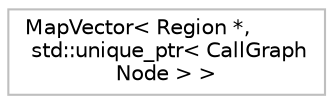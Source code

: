 digraph "Graphical Class Hierarchy"
{
  bgcolor="transparent";
  edge [fontname="Helvetica",fontsize="10",labelfontname="Helvetica",labelfontsize="10"];
  node [fontname="Helvetica",fontsize="10",shape=record];
  rankdir="LR";
  Node0 [label="MapVector\< Region *,\l std::unique_ptr\< CallGraph\lNode \> \>",height=0.2,width=0.4,color="grey75"];
}
